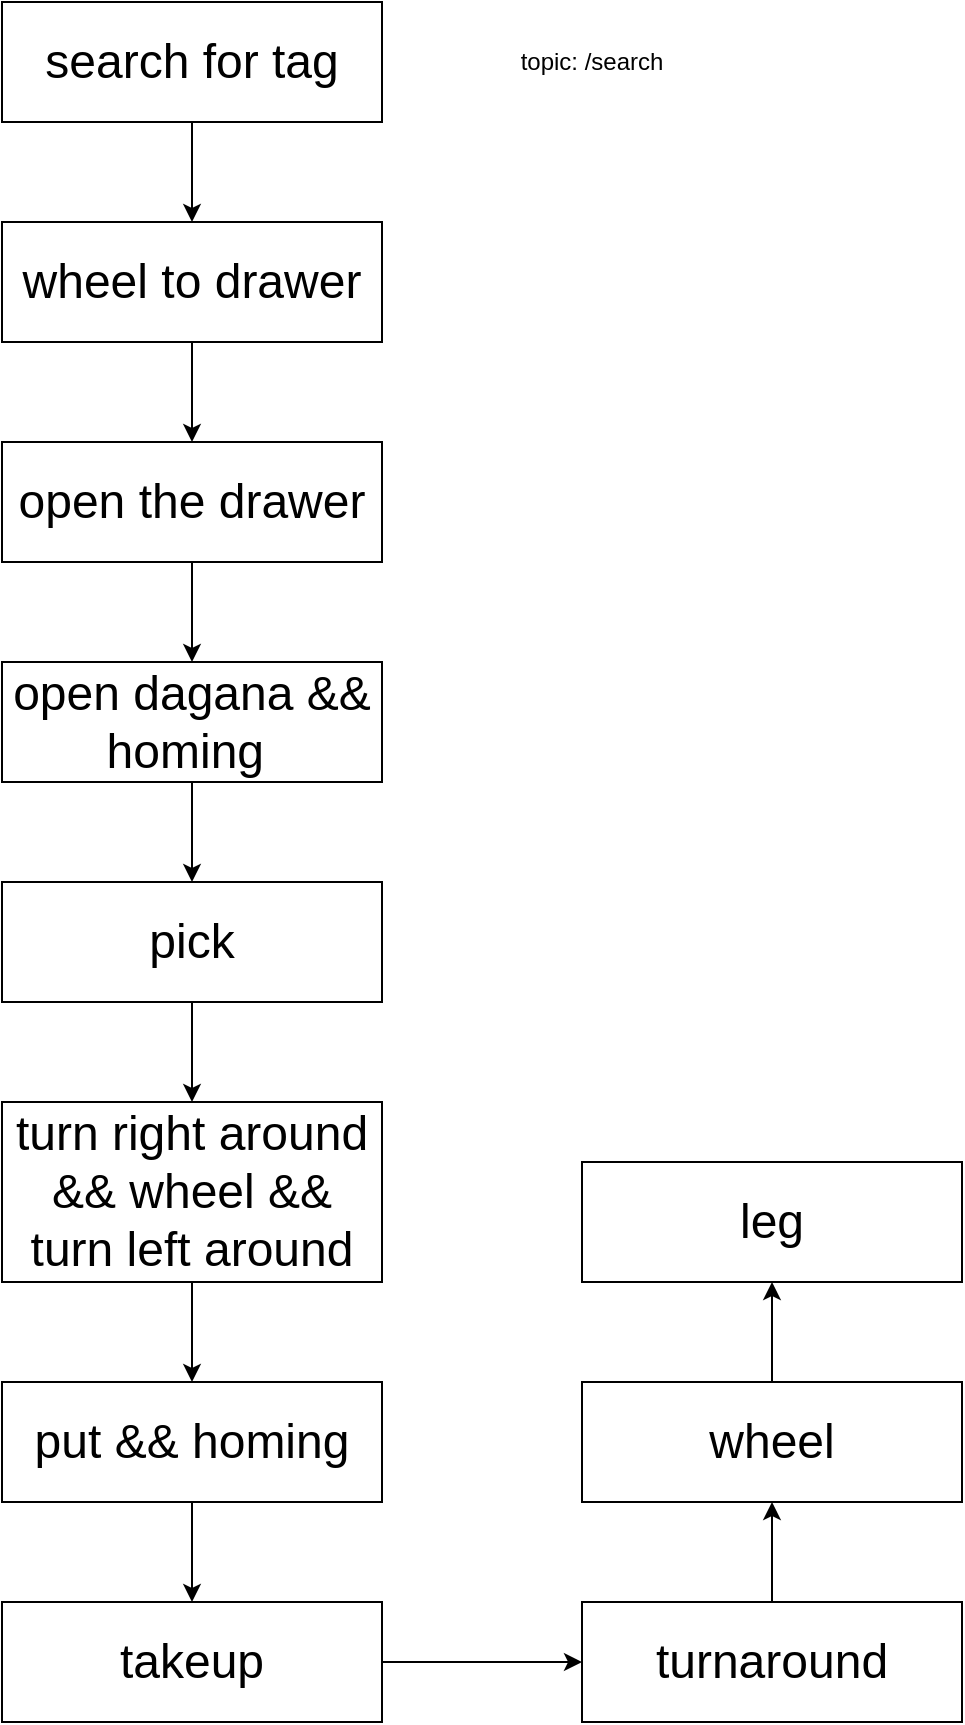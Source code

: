 <mxfile>
    <diagram id="OgWPl_IbGqhNPVelrf2r" name="Page-1">
        <mxGraphModel dx="558" dy="576" grid="1" gridSize="10" guides="1" tooltips="1" connect="1" arrows="1" fold="1" page="1" pageScale="1" pageWidth="850" pageHeight="1100" math="0" shadow="0">
            <root>
                <mxCell id="0"/>
                <mxCell id="1" parent="0"/>
                <mxCell id="5" value="" style="edgeStyle=none;html=1;" parent="1" source="2" edge="1">
                    <mxGeometry relative="1" as="geometry">
                        <mxPoint x="205" y="240" as="targetPoint"/>
                    </mxGeometry>
                </mxCell>
                <mxCell id="2" value="&lt;font style=&quot;font-size: 24px;&quot;&gt;search for tag&lt;/font&gt;" style="rounded=0;whiteSpace=wrap;html=1;" parent="1" vertex="1">
                    <mxGeometry x="110" y="130" width="190" height="60" as="geometry"/>
                </mxCell>
                <mxCell id="8" value="" style="edgeStyle=none;html=1;fontSize=24;" parent="1" source="4" target="6" edge="1">
                    <mxGeometry relative="1" as="geometry"/>
                </mxCell>
                <mxCell id="4" value="&lt;font style=&quot;font-size: 24px;&quot;&gt;wheel to drawer&lt;/font&gt;" style="whiteSpace=wrap;html=1;rounded=0;" parent="1" vertex="1">
                    <mxGeometry x="110" y="240" width="190" height="60" as="geometry"/>
                </mxCell>
                <mxCell id="12" value="" style="edgeStyle=none;html=1;" edge="1" parent="1" source="6" target="11">
                    <mxGeometry relative="1" as="geometry"/>
                </mxCell>
                <mxCell id="6" value="&lt;font style=&quot;font-size: 24px;&quot;&gt;open the drawer&lt;br&gt;&lt;/font&gt;" style="whiteSpace=wrap;html=1;rounded=0;" parent="1" vertex="1">
                    <mxGeometry x="110" y="350" width="190" height="60" as="geometry"/>
                </mxCell>
                <mxCell id="15" value="" style="edgeStyle=none;html=1;" edge="1" parent="1" source="11" target="14">
                    <mxGeometry relative="1" as="geometry"/>
                </mxCell>
                <mxCell id="11" value="&lt;font style=&quot;font-size: 24px;&quot;&gt;open dagana &amp;amp;&amp;amp; homing&amp;nbsp;&lt;br&gt;&lt;/font&gt;" style="whiteSpace=wrap;html=1;rounded=0;" vertex="1" parent="1">
                    <mxGeometry x="110" y="460" width="190" height="60" as="geometry"/>
                </mxCell>
                <mxCell id="17" value="" style="edgeStyle=none;html=1;" edge="1" parent="1" source="14" target="16">
                    <mxGeometry relative="1" as="geometry"/>
                </mxCell>
                <mxCell id="14" value="&lt;font style=&quot;font-size: 24px;&quot;&gt;pick&lt;br&gt;&lt;/font&gt;" style="whiteSpace=wrap;html=1;rounded=0;" vertex="1" parent="1">
                    <mxGeometry x="110" y="570" width="190" height="60" as="geometry"/>
                </mxCell>
                <mxCell id="19" value="" style="edgeStyle=none;html=1;" edge="1" parent="1" source="16" target="18">
                    <mxGeometry relative="1" as="geometry"/>
                </mxCell>
                <mxCell id="16" value="&lt;font style=&quot;font-size: 24px;&quot;&gt;turn right around &amp;amp;&amp;amp; wheel &amp;amp;&amp;amp; turn left around&lt;br&gt;&lt;/font&gt;" style="whiteSpace=wrap;html=1;rounded=0;" vertex="1" parent="1">
                    <mxGeometry x="110" y="680" width="190" height="90" as="geometry"/>
                </mxCell>
                <mxCell id="21" value="" style="edgeStyle=none;html=1;" edge="1" parent="1" source="18" target="20">
                    <mxGeometry relative="1" as="geometry"/>
                </mxCell>
                <mxCell id="18" value="&lt;font style=&quot;font-size: 24px;&quot;&gt;put &amp;amp;&amp;amp; homing&lt;br&gt;&lt;/font&gt;" style="whiteSpace=wrap;html=1;rounded=0;" vertex="1" parent="1">
                    <mxGeometry x="110" y="820" width="190" height="60" as="geometry"/>
                </mxCell>
                <mxCell id="23" value="" style="edgeStyle=none;html=1;" edge="1" parent="1" source="20" target="22">
                    <mxGeometry relative="1" as="geometry"/>
                </mxCell>
                <mxCell id="20" value="&lt;font style=&quot;font-size: 24px;&quot;&gt;takeup&lt;br&gt;&lt;/font&gt;" style="whiteSpace=wrap;html=1;rounded=0;" vertex="1" parent="1">
                    <mxGeometry x="110" y="930" width="190" height="60" as="geometry"/>
                </mxCell>
                <mxCell id="25" value="" style="edgeStyle=none;html=1;" edge="1" parent="1" source="22" target="24">
                    <mxGeometry relative="1" as="geometry"/>
                </mxCell>
                <mxCell id="22" value="&lt;font style=&quot;font-size: 24px;&quot;&gt;turnaround&lt;br&gt;&lt;/font&gt;" style="whiteSpace=wrap;html=1;rounded=0;" vertex="1" parent="1">
                    <mxGeometry x="400" y="930" width="190" height="60" as="geometry"/>
                </mxCell>
                <mxCell id="27" value="" style="edgeStyle=none;html=1;" edge="1" parent="1" source="24" target="26">
                    <mxGeometry relative="1" as="geometry"/>
                </mxCell>
                <mxCell id="24" value="&lt;font style=&quot;font-size: 24px;&quot;&gt;wheel&lt;br&gt;&lt;/font&gt;" style="whiteSpace=wrap;html=1;rounded=0;" vertex="1" parent="1">
                    <mxGeometry x="400" y="820" width="190" height="60" as="geometry"/>
                </mxCell>
                <mxCell id="26" value="&lt;font style=&quot;font-size: 24px;&quot;&gt;leg&lt;br&gt;&lt;/font&gt;" style="whiteSpace=wrap;html=1;rounded=0;" vertex="1" parent="1">
                    <mxGeometry x="400" y="710" width="190" height="60" as="geometry"/>
                </mxCell>
                <mxCell id="28" value="topic: /search" style="text;html=1;strokeColor=none;fillColor=none;align=center;verticalAlign=middle;whiteSpace=wrap;rounded=0;" vertex="1" parent="1">
                    <mxGeometry x="340" y="145" width="130" height="30" as="geometry"/>
                </mxCell>
            </root>
        </mxGraphModel>
    </diagram>
</mxfile>